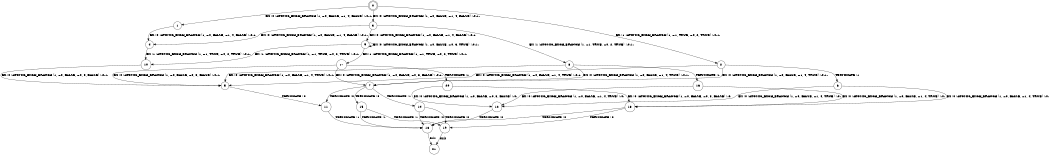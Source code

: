 digraph BCG {
size = "7, 10.5";
center = TRUE;
node [shape = circle];
0 [peripheries = 2];
0 -> 1 [label = "EX !0 !ATOMIC_EXCH_BRANCH (1, +0, FALSE, +1, 4, FALSE) !:0:1:"];
0 -> 2 [label = "EX !1 !ATOMIC_EXCH_BRANCH (1, +1, TRUE, +0, 2, TRUE) !:0:1:"];
0 -> 3 [label = "EX !0 !ATOMIC_EXCH_BRANCH (1, +0, FALSE, +1, 4, FALSE) !:0:1:"];
1 -> 4 [label = "EX !0 !ATOMIC_EXCH_BRANCH (1, +0, FALSE, +1, 4, FALSE) !:0:1:"];
2 -> 5 [label = "EX !0 !ATOMIC_EXCH_BRANCH (1, +0, FALSE, +1, 4, TRUE) !:0:1:"];
2 -> 6 [label = "TERMINATE !1"];
2 -> 7 [label = "EX !0 !ATOMIC_EXCH_BRANCH (1, +0, FALSE, +1, 4, TRUE) !:0:1:"];
3 -> 4 [label = "EX !0 !ATOMIC_EXCH_BRANCH (1, +0, FALSE, +1, 4, FALSE) !:0:1:"];
3 -> 8 [label = "EX !1 !ATOMIC_EXCH_BRANCH (1, +1, TRUE, +0, 2, TRUE) !:0:1:"];
3 -> 9 [label = "EX !0 !ATOMIC_EXCH_BRANCH (1, +0, FALSE, +1, 4, FALSE) !:0:1:"];
4 -> 10 [label = "EX !1 !ATOMIC_EXCH_BRANCH (1, +1, TRUE, +0, 2, TRUE) !:0:1:"];
5 -> 11 [label = "TERMINATE !0"];
6 -> 12 [label = "EX !0 !ATOMIC_EXCH_BRANCH (1, +0, FALSE, +1, 4, TRUE) !:0:"];
6 -> 13 [label = "EX !0 !ATOMIC_EXCH_BRANCH (1, +0, FALSE, +1, 4, TRUE) !:0:"];
7 -> 11 [label = "TERMINATE !0"];
7 -> 14 [label = "TERMINATE !1"];
7 -> 15 [label = "TERMINATE !0"];
8 -> 5 [label = "EX !0 !ATOMIC_EXCH_BRANCH (1, +0, FALSE, +1, 4, TRUE) !:0:1:"];
8 -> 16 [label = "TERMINATE !1"];
8 -> 7 [label = "EX !0 !ATOMIC_EXCH_BRANCH (1, +0, FALSE, +1, 4, TRUE) !:0:1:"];
9 -> 10 [label = "EX !1 !ATOMIC_EXCH_BRANCH (1, +1, TRUE, +0, 2, TRUE) !:0:1:"];
9 -> 17 [label = "EX !1 !ATOMIC_EXCH_BRANCH (1, +1, TRUE, +0, 2, TRUE) !:0:1:"];
9 -> 9 [label = "EX !0 !ATOMIC_EXCH_BRANCH (1, +0, FALSE, +0, 3, TRUE) !:0:1:"];
10 -> 5 [label = "EX !0 !ATOMIC_EXCH_BRANCH (1, +0, FALSE, +0, 3, FALSE) !:0:1:"];
11 -> 18 [label = "TERMINATE !1"];
12 -> 18 [label = "TERMINATE !0"];
13 -> 18 [label = "TERMINATE !0"];
13 -> 19 [label = "TERMINATE !0"];
14 -> 18 [label = "TERMINATE !0"];
14 -> 19 [label = "TERMINATE !0"];
15 -> 18 [label = "TERMINATE !1"];
15 -> 19 [label = "TERMINATE !1"];
16 -> 12 [label = "EX !0 !ATOMIC_EXCH_BRANCH (1, +0, FALSE, +1, 4, TRUE) !:0:"];
16 -> 13 [label = "EX !0 !ATOMIC_EXCH_BRANCH (1, +0, FALSE, +1, 4, TRUE) !:0:"];
17 -> 5 [label = "EX !0 !ATOMIC_EXCH_BRANCH (1, +0, FALSE, +0, 3, FALSE) !:0:1:"];
17 -> 20 [label = "TERMINATE !1"];
17 -> 7 [label = "EX !0 !ATOMIC_EXCH_BRANCH (1, +0, FALSE, +0, 3, FALSE) !:0:1:"];
18 -> 21 [label = "exit"];
19 -> 21 [label = "exit"];
20 -> 12 [label = "EX !0 !ATOMIC_EXCH_BRANCH (1, +0, FALSE, +0, 3, FALSE) !:0:"];
20 -> 13 [label = "EX !0 !ATOMIC_EXCH_BRANCH (1, +0, FALSE, +0, 3, FALSE) !:0:"];
}

